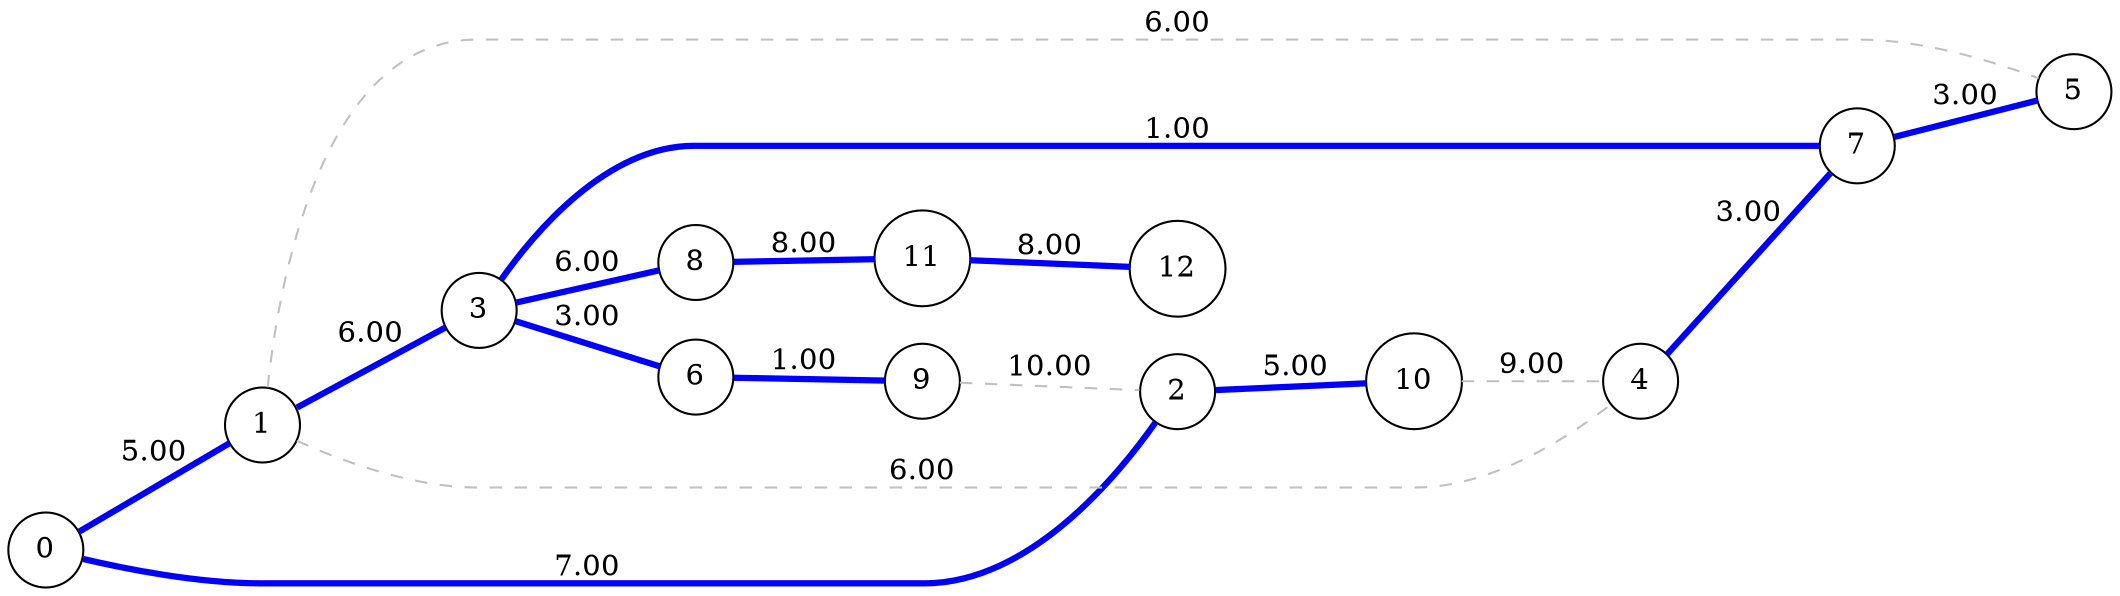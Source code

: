 graph G {
  layout=dot;
  overlap=false;
  splines=true;
  rankdir=LR;
  0 [shape=circle];
  1 [shape=circle];
  2 [shape=circle];
  3 [shape=circle];
  4 [shape=circle];
  5 [shape=circle];
  6 [shape=circle];
  7 [shape=circle];
  8 [shape=circle];
  9 [shape=circle];
  10 [shape=circle];
  11 [shape=circle];
  12 [shape=circle];
  0 -- 1 [label="5.00", penwidth=3, color=blue];
  0 -- 2 [label="7.00", penwidth=3, color=blue];
  1 -- 3 [label="6.00", penwidth=3, color=blue];
  1 -- 4 [label="6.00", color=gray, style=dashed];
  1 -- 5 [label="6.00", color=gray, style=dashed];
  3 -- 6 [label="3.00", penwidth=3, color=blue];
  3 -- 7 [label="1.00", penwidth=3, color=blue];
  3 -- 8 [label="6.00", penwidth=3, color=blue];
  6 -- 9 [label="1.00", penwidth=3, color=blue];
  9 -- 2 [label="10.00", color=gray, style=dashed];
  2 -- 10 [label="5.00", penwidth=3, color=blue];
  10 -- 4 [label="9.00", color=gray, style=dashed];
  4 -- 7 [label="3.00", penwidth=3, color=blue];
  7 -- 5 [label="3.00", penwidth=3, color=blue];
  8 -- 11 [label="8.00", penwidth=3, color=blue];
  11 -- 12 [label="8.00", penwidth=3, color=blue];
}
